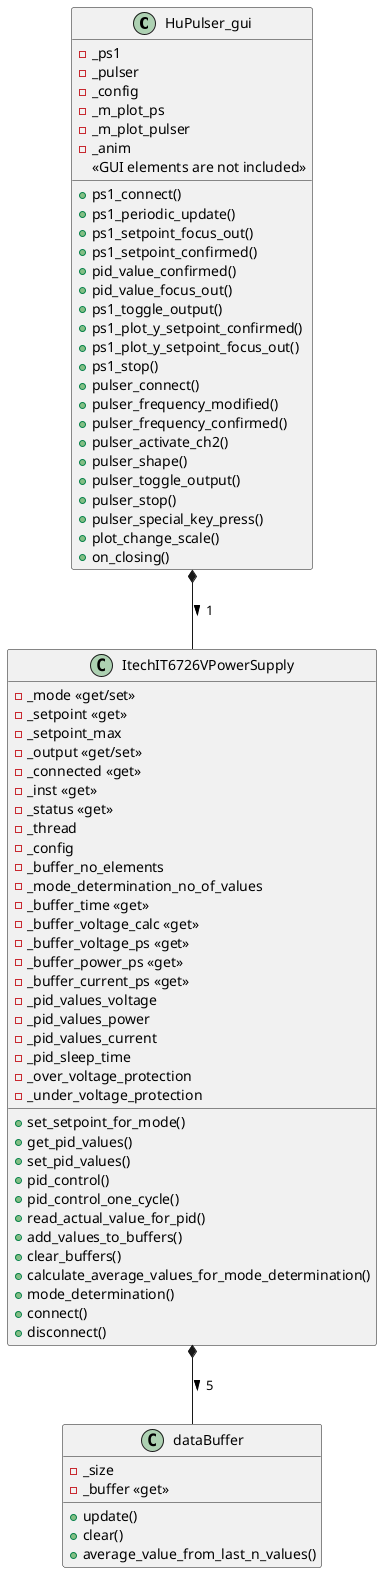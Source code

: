 @startuml
class HuPulser_gui {
    - _ps1
    - _pulser
    - _config
    - _m_plot_ps
    - _m_plot_pulser
    - _anim
    << GUI elements are not included >>

    + ps1_connect()
    + ps1_periodic_update()
    + ps1_setpoint_focus_out()
    + ps1_setpoint_confirmed()
    + pid_value_confirmed()
    + pid_value_focus_out()
    + ps1_toggle_output()
    + ps1_plot_y_setpoint_confirmed()
    + ps1_plot_y_setpoint_focus_out()
    + ps1_stop()
    + pulser_connect()
    + pulser_frequency_modified()
    + pulser_frequency_confirmed()
    + pulser_activate_ch2()
    + pulser_shape()
    + pulser_toggle_output()
    + pulser_stop()
    + pulser_special_key_press()
    + plot_change_scale()
    + on_closing()
}

class ItechIT6726VPowerSupply {
    - _mode <<get/set>>
    - _setpoint <<get>>
    - _setpoint_max
    - _output <<get/set>>
    - _connected <<get>>
    - _inst <<get>>
    - _status <<get>>
    - _thread
    - _config
    - _buffer_no_elements
    - _mode_determination_no_of_values
    - _buffer_time <<get>>
    - _buffer_voltage_calc <<get>>
    - _buffer_voltage_ps <<get>>
    - _buffer_power_ps <<get>>
    - _buffer_current_ps <<get>>
    - _pid_values_voltage
    - _pid_values_power
    - _pid_values_current
    - _pid_sleep_time
    - _over_voltage_protection
    - _under_voltage_protection

    + set_setpoint_for_mode()
    + get_pid_values()
    + set_pid_values()
    + pid_control()
    + pid_control_one_cycle()
    + read_actual_value_for_pid()
    + add_values_to_buffers()
    + clear_buffers()
    + calculate_average_values_for_mode_determination()
    + mode_determination()
    + connect()
    + disconnect()
}

class dataBuffer {
    - _size
    - _buffer <<get>>

    + update()
    + clear()
    + average_value_from_last_n_values()
}
HuPulser_gui *-- ItechIT6726VPowerSupply : > 1
ItechIT6726VPowerSupply *-- dataBuffer : > 5

@enduml